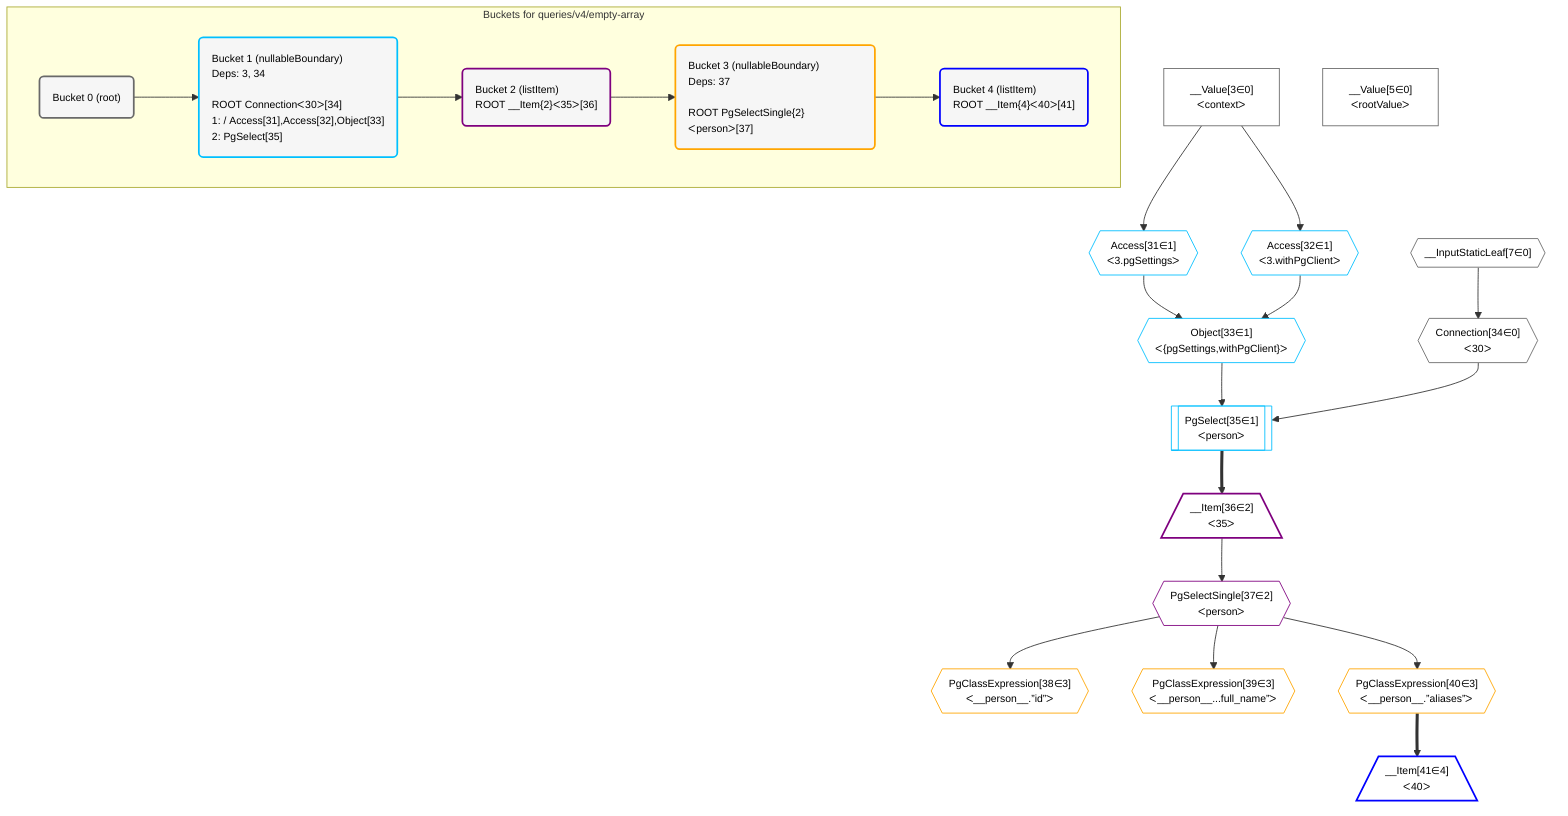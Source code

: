 %%{init: {'themeVariables': { 'fontSize': '12px'}}}%%
graph TD
    classDef path fill:#eee,stroke:#000,color:#000
    classDef plan fill:#fff,stroke-width:1px,color:#000
    classDef itemplan fill:#fff,stroke-width:2px,color:#000
    classDef unbatchedplan fill:#dff,stroke-width:1px,color:#000
    classDef sideeffectplan fill:#fcc,stroke-width:2px,color:#000
    classDef bucket fill:#f6f6f6,color:#000,stroke-width:2px,text-align:left


    %% define steps
    __Value3["__Value[3∈0]<br />ᐸcontextᐳ"]:::plan
    __Value5["__Value[5∈0]<br />ᐸrootValueᐳ"]:::plan
    __InputStaticLeaf7{{"__InputStaticLeaf[7∈0]"}}:::plan
    Access31{{"Access[31∈1]<br />ᐸ3.pgSettingsᐳ"}}:::plan
    Access32{{"Access[32∈1]<br />ᐸ3.withPgClientᐳ"}}:::plan
    Object33{{"Object[33∈1]<br />ᐸ{pgSettings,withPgClient}ᐳ"}}:::plan
    Connection34{{"Connection[34∈0]<br />ᐸ30ᐳ"}}:::plan
    PgSelect35[["PgSelect[35∈1]<br />ᐸpersonᐳ"]]:::plan
    __Item36[/"__Item[36∈2]<br />ᐸ35ᐳ"\]:::itemplan
    PgSelectSingle37{{"PgSelectSingle[37∈2]<br />ᐸpersonᐳ"}}:::plan
    PgClassExpression38{{"PgClassExpression[38∈3]<br />ᐸ__person__.”id”ᐳ"}}:::plan
    PgClassExpression39{{"PgClassExpression[39∈3]<br />ᐸ__person__...full_name”ᐳ"}}:::plan
    PgClassExpression40{{"PgClassExpression[40∈3]<br />ᐸ__person__.”aliases”ᐳ"}}:::plan
    __Item41[/"__Item[41∈4]<br />ᐸ40ᐳ"\]:::itemplan

    %% plan dependencies
    __Value3 --> Access31
    __Value3 --> Access32
    Access31 & Access32 --> Object33
    __InputStaticLeaf7 --> Connection34
    Object33 & Connection34 --> PgSelect35
    PgSelect35 ==> __Item36
    __Item36 --> PgSelectSingle37
    PgSelectSingle37 --> PgClassExpression38
    PgSelectSingle37 --> PgClassExpression39
    PgSelectSingle37 --> PgClassExpression40
    PgClassExpression40 ==> __Item41

    subgraph "Buckets for queries/v4/empty-array"
    Bucket0("Bucket 0 (root)"):::bucket
    classDef bucket0 stroke:#696969
    class Bucket0,__Value3,__Value5,__InputStaticLeaf7,Connection34 bucket0
    Bucket1("Bucket 1 (nullableBoundary)<br />Deps: 3, 34<br /><br />ROOT Connectionᐸ30ᐳ[34]<br />1:  / Access[31],Access[32],Object[33]<br />2: PgSelect[35]"):::bucket
    classDef bucket1 stroke:#00bfff
    class Bucket1,Access31,Access32,Object33,PgSelect35 bucket1
    Bucket2("Bucket 2 (listItem)<br />ROOT __Item{2}ᐸ35ᐳ[36]"):::bucket
    classDef bucket2 stroke:#7f007f
    class Bucket2,__Item36,PgSelectSingle37 bucket2
    Bucket3("Bucket 3 (nullableBoundary)<br />Deps: 37<br /><br />ROOT PgSelectSingle{2}ᐸpersonᐳ[37]"):::bucket
    classDef bucket3 stroke:#ffa500
    class Bucket3,PgClassExpression38,PgClassExpression39,PgClassExpression40 bucket3
    Bucket4("Bucket 4 (listItem)<br />ROOT __Item{4}ᐸ40ᐳ[41]"):::bucket
    classDef bucket4 stroke:#0000ff
    class Bucket4,__Item41 bucket4
    Bucket0 --> Bucket1
    Bucket1 --> Bucket2
    Bucket2 --> Bucket3
    Bucket3 --> Bucket4
    end